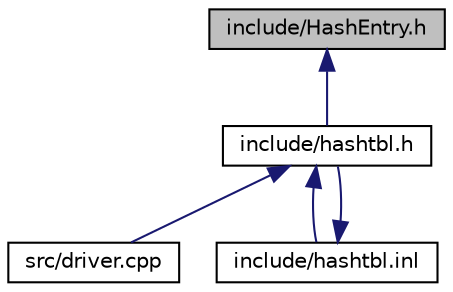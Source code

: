 digraph "include/HashEntry.h"
{
  edge [fontname="Helvetica",fontsize="10",labelfontname="Helvetica",labelfontsize="10"];
  node [fontname="Helvetica",fontsize="10",shape=record];
  Node1 [label="include/HashEntry.h",height=0.2,width=0.4,color="black", fillcolor="grey75", style="filled", fontcolor="black"];
  Node1 -> Node2 [dir="back",color="midnightblue",fontsize="10",style="solid"];
  Node2 [label="include/hashtbl.h",height=0.2,width=0.4,color="black", fillcolor="white", style="filled",URL="$d8/d3d/hashtbl_8h.html"];
  Node2 -> Node3 [dir="back",color="midnightblue",fontsize="10",style="solid"];
  Node3 [label="src/driver.cpp",height=0.2,width=0.4,color="black", fillcolor="white", style="filled",URL="$d5/d15/driver_8cpp.html"];
  Node2 -> Node4 [dir="back",color="midnightblue",fontsize="10",style="solid"];
  Node4 [label="include/hashtbl.inl",height=0.2,width=0.4,color="black", fillcolor="white", style="filled",URL="$dd/d15/hashtbl_8inl.html"];
  Node4 -> Node2 [dir="back",color="midnightblue",fontsize="10",style="solid"];
}
